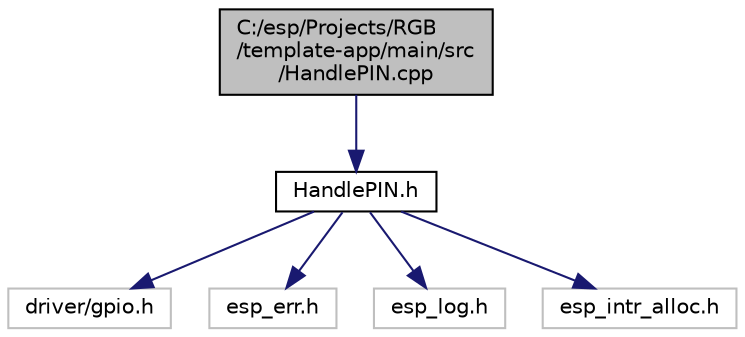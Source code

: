 digraph "C:/esp/Projects/RGB/template-app/main/src/HandlePIN.cpp"
{
 // LATEX_PDF_SIZE
  edge [fontname="Helvetica",fontsize="10",labelfontname="Helvetica",labelfontsize="10"];
  node [fontname="Helvetica",fontsize="10",shape=record];
  Node1 [label="C:/esp/Projects/RGB\l/template-app/main/src\l/HandlePIN.cpp",height=0.2,width=0.4,color="black", fillcolor="grey75", style="filled", fontcolor="black",tooltip="Source file for HandlePIN class (.cpp)"];
  Node1 -> Node2 [color="midnightblue",fontsize="10",style="solid"];
  Node2 [label="HandlePIN.h",height=0.2,width=0.4,color="black", fillcolor="white", style="filled",URL="$de/d00/_handle_p_i_n_8h.html",tooltip="Header for HandlePIN class (.h)."];
  Node2 -> Node3 [color="midnightblue",fontsize="10",style="solid"];
  Node3 [label="driver/gpio.h",height=0.2,width=0.4,color="grey75", fillcolor="white", style="filled",tooltip=" "];
  Node2 -> Node4 [color="midnightblue",fontsize="10",style="solid"];
  Node4 [label="esp_err.h",height=0.2,width=0.4,color="grey75", fillcolor="white", style="filled",tooltip=" "];
  Node2 -> Node5 [color="midnightblue",fontsize="10",style="solid"];
  Node5 [label="esp_log.h",height=0.2,width=0.4,color="grey75", fillcolor="white", style="filled",tooltip=" "];
  Node2 -> Node6 [color="midnightblue",fontsize="10",style="solid"];
  Node6 [label="esp_intr_alloc.h",height=0.2,width=0.4,color="grey75", fillcolor="white", style="filled",tooltip=" "];
}
